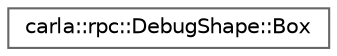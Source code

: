 digraph "类继承关系图"
{
 // INTERACTIVE_SVG=YES
 // LATEX_PDF_SIZE
  bgcolor="transparent";
  edge [fontname=Helvetica,fontsize=10,labelfontname=Helvetica,labelfontsize=10];
  node [fontname=Helvetica,fontsize=10,shape=box,height=0.2,width=0.4];
  rankdir="LR";
  Node0 [id="Node000000",label="carla::rpc::DebugShape::Box",height=0.2,width=0.4,color="grey40", fillcolor="white", style="filled",URL="$d8/d2c/structcarla_1_1rpc_1_1DebugShape_1_1Box.html",tooltip=" "];
}
